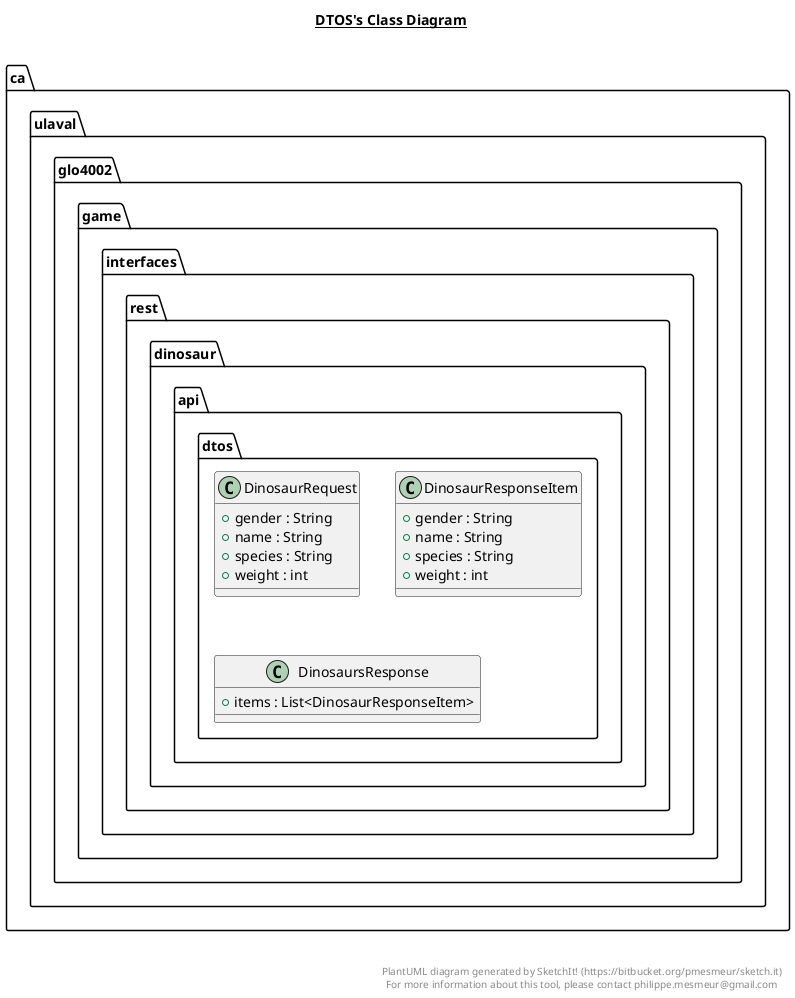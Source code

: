 @startuml

title __DTOS's Class Diagram__\n

  namespace ca.ulaval.glo4002.game {
    namespace interfaces.rest {
      namespace dinosaur.api {
        namespace dtos {
          class ca.ulaval.glo4002.game.interfaces.rest.dinosaur.api.dtos.DinosaurRequest {
              + gender : String
              + name : String
              + species : String
              + weight : int
          }
        }
      }
    }
  }
  

  namespace ca.ulaval.glo4002.game {
    namespace interfaces.rest {
      namespace dinosaur.api {
        namespace dtos {
          class ca.ulaval.glo4002.game.interfaces.rest.dinosaur.api.dtos.DinosaurResponseItem {
              + gender : String
              + name : String
              + species : String
              + weight : int
          }
        }
      }
    }
  }
  

  namespace ca.ulaval.glo4002.game {
    namespace interfaces.rest {
      namespace dinosaur.api {
        namespace dtos {
          class ca.ulaval.glo4002.game.interfaces.rest.dinosaur.api.dtos.DinosaursResponse {
              + items : List<DinosaurResponseItem>
          }
        }
      }
    }
  }
  



right footer


PlantUML diagram generated by SketchIt! (https://bitbucket.org/pmesmeur/sketch.it)
For more information about this tool, please contact philippe.mesmeur@gmail.com
endfooter

@enduml
